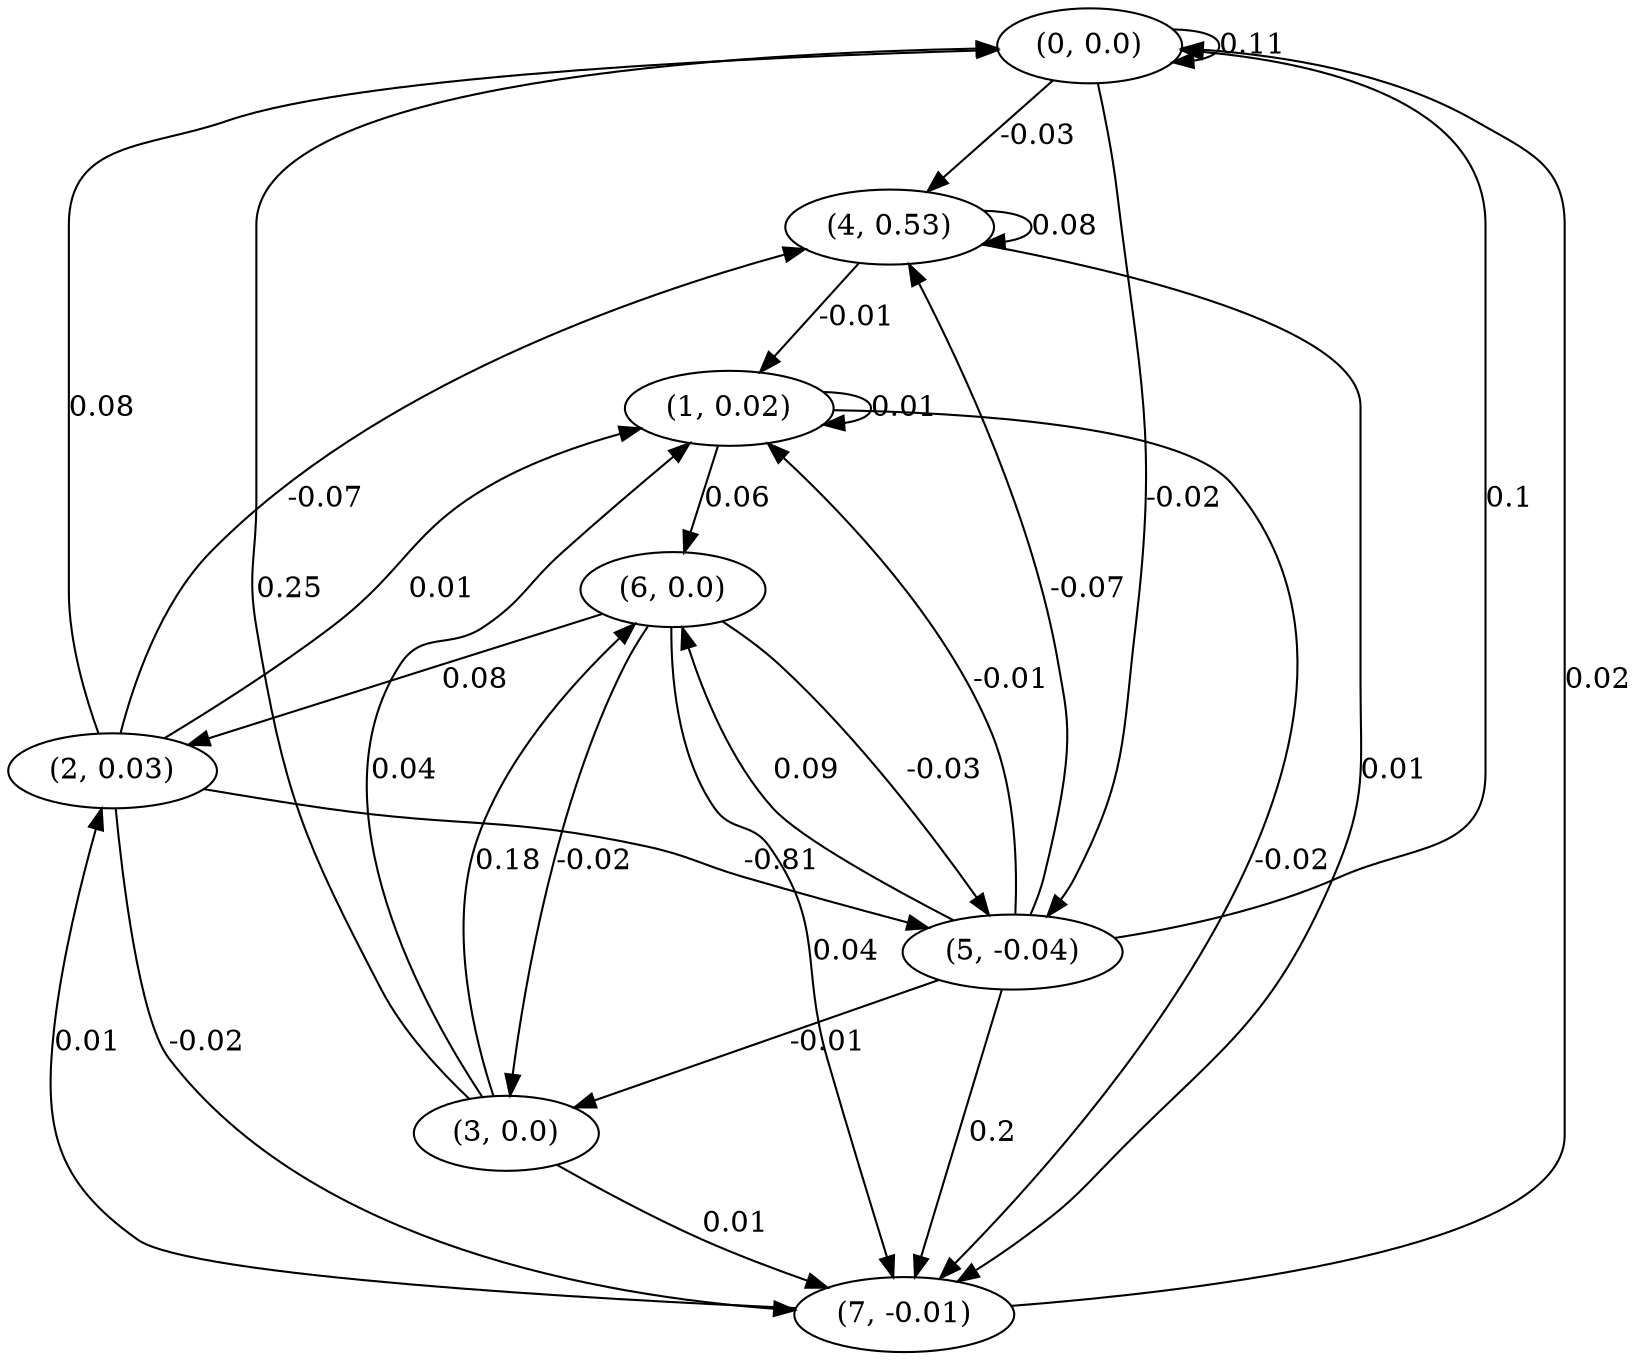 digraph {
    0 [ label = "(0, 0.0)" ]
    1 [ label = "(1, 0.02)" ]
    2 [ label = "(2, 0.03)" ]
    3 [ label = "(3, 0.0)" ]
    4 [ label = "(4, 0.53)" ]
    5 [ label = "(5, -0.04)" ]
    6 [ label = "(6, 0.0)" ]
    7 [ label = "(7, -0.01)" ]
    0 -> 0 [ label = "0.11" ]
    1 -> 1 [ label = "0.01" ]
    4 -> 4 [ label = "0.08" ]
    2 -> 0 [ label = "0.08" ]
    3 -> 0 [ label = "0.25" ]
    5 -> 0 [ label = "0.1" ]
    7 -> 0 [ label = "0.02" ]
    2 -> 1 [ label = "0.01" ]
    3 -> 1 [ label = "0.04" ]
    4 -> 1 [ label = "-0.01" ]
    5 -> 1 [ label = "-0.01" ]
    6 -> 2 [ label = "0.08" ]
    7 -> 2 [ label = "0.01" ]
    5 -> 3 [ label = "-0.01" ]
    6 -> 3 [ label = "-0.02" ]
    0 -> 4 [ label = "-0.03" ]
    2 -> 4 [ label = "-0.07" ]
    5 -> 4 [ label = "-0.07" ]
    0 -> 5 [ label = "-0.02" ]
    2 -> 5 [ label = "-0.81" ]
    6 -> 5 [ label = "-0.03" ]
    1 -> 6 [ label = "0.06" ]
    3 -> 6 [ label = "0.18" ]
    5 -> 6 [ label = "0.09" ]
    1 -> 7 [ label = "-0.02" ]
    2 -> 7 [ label = "-0.02" ]
    3 -> 7 [ label = "0.01" ]
    4 -> 7 [ label = "0.01" ]
    5 -> 7 [ label = "0.2" ]
    6 -> 7 [ label = "0.04" ]
}

